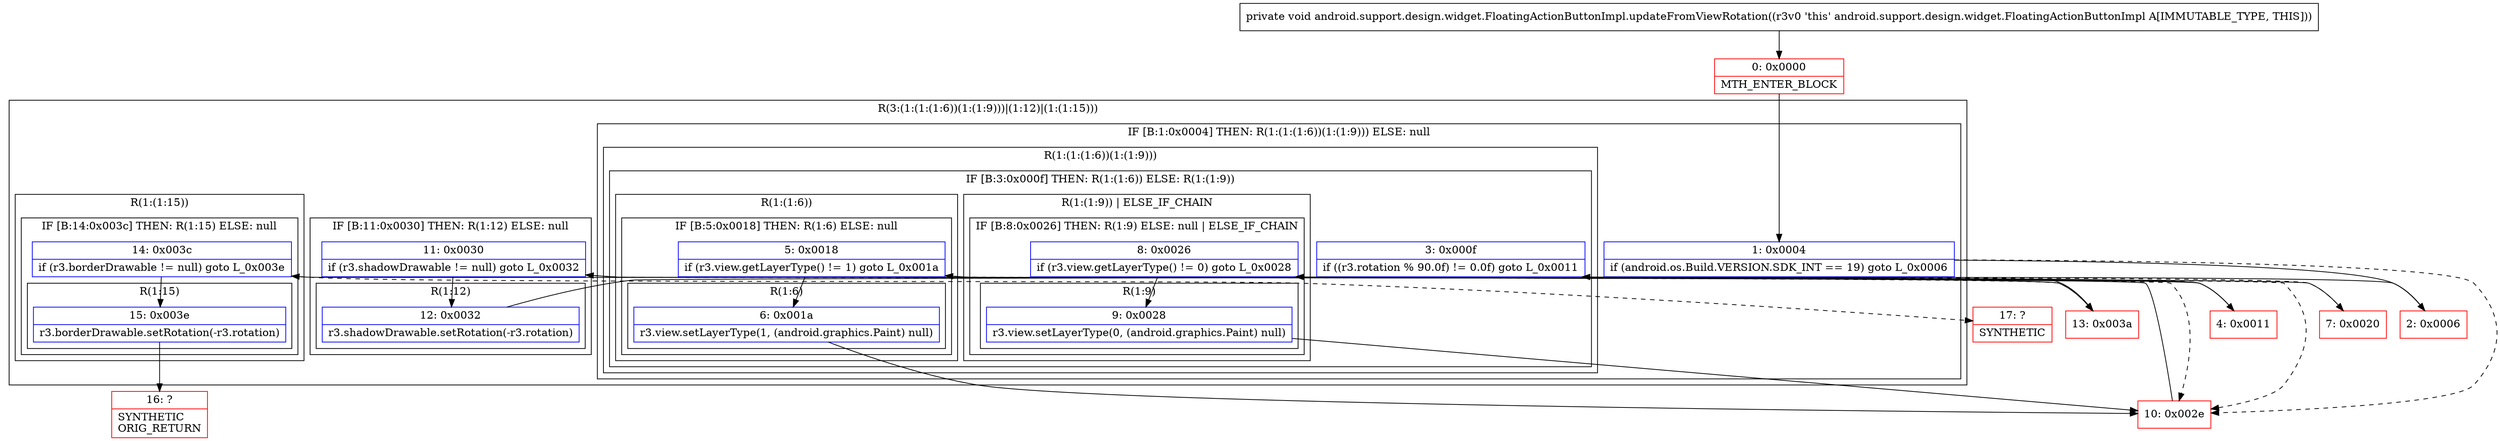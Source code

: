 digraph "CFG forandroid.support.design.widget.FloatingActionButtonImpl.updateFromViewRotation()V" {
subgraph cluster_Region_763641722 {
label = "R(3:(1:(1:(1:6))(1:(1:9)))|(1:12)|(1:(1:15)))";
node [shape=record,color=blue];
subgraph cluster_IfRegion_539962085 {
label = "IF [B:1:0x0004] THEN: R(1:(1:(1:6))(1:(1:9))) ELSE: null";
node [shape=record,color=blue];
Node_1 [shape=record,label="{1\:\ 0x0004|if (android.os.Build.VERSION.SDK_INT == 19) goto L_0x0006\l}"];
subgraph cluster_Region_1322666360 {
label = "R(1:(1:(1:6))(1:(1:9)))";
node [shape=record,color=blue];
subgraph cluster_IfRegion_2054583094 {
label = "IF [B:3:0x000f] THEN: R(1:(1:6)) ELSE: R(1:(1:9))";
node [shape=record,color=blue];
Node_3 [shape=record,label="{3\:\ 0x000f|if ((r3.rotation % 90.0f) != 0.0f) goto L_0x0011\l}"];
subgraph cluster_Region_1980103917 {
label = "R(1:(1:6))";
node [shape=record,color=blue];
subgraph cluster_IfRegion_790927562 {
label = "IF [B:5:0x0018] THEN: R(1:6) ELSE: null";
node [shape=record,color=blue];
Node_5 [shape=record,label="{5\:\ 0x0018|if (r3.view.getLayerType() != 1) goto L_0x001a\l}"];
subgraph cluster_Region_1397070303 {
label = "R(1:6)";
node [shape=record,color=blue];
Node_6 [shape=record,label="{6\:\ 0x001a|r3.view.setLayerType(1, (android.graphics.Paint) null)\l}"];
}
}
}
subgraph cluster_Region_451133250 {
label = "R(1:(1:9)) | ELSE_IF_CHAIN\l";
node [shape=record,color=blue];
subgraph cluster_IfRegion_1138281063 {
label = "IF [B:8:0x0026] THEN: R(1:9) ELSE: null | ELSE_IF_CHAIN\l";
node [shape=record,color=blue];
Node_8 [shape=record,label="{8\:\ 0x0026|if (r3.view.getLayerType() != 0) goto L_0x0028\l}"];
subgraph cluster_Region_1219622942 {
label = "R(1:9)";
node [shape=record,color=blue];
Node_9 [shape=record,label="{9\:\ 0x0028|r3.view.setLayerType(0, (android.graphics.Paint) null)\l}"];
}
}
}
}
}
}
subgraph cluster_IfRegion_927275958 {
label = "IF [B:11:0x0030] THEN: R(1:12) ELSE: null";
node [shape=record,color=blue];
Node_11 [shape=record,label="{11\:\ 0x0030|if (r3.shadowDrawable != null) goto L_0x0032\l}"];
subgraph cluster_Region_811314099 {
label = "R(1:12)";
node [shape=record,color=blue];
Node_12 [shape=record,label="{12\:\ 0x0032|r3.shadowDrawable.setRotation(\-r3.rotation)\l}"];
}
}
subgraph cluster_Region_903205933 {
label = "R(1:(1:15))";
node [shape=record,color=blue];
subgraph cluster_IfRegion_1919134593 {
label = "IF [B:14:0x003c] THEN: R(1:15) ELSE: null";
node [shape=record,color=blue];
Node_14 [shape=record,label="{14\:\ 0x003c|if (r3.borderDrawable != null) goto L_0x003e\l}"];
subgraph cluster_Region_1843693264 {
label = "R(1:15)";
node [shape=record,color=blue];
Node_15 [shape=record,label="{15\:\ 0x003e|r3.borderDrawable.setRotation(\-r3.rotation)\l}"];
}
}
}
}
Node_0 [shape=record,color=red,label="{0\:\ 0x0000|MTH_ENTER_BLOCK\l}"];
Node_2 [shape=record,color=red,label="{2\:\ 0x0006}"];
Node_4 [shape=record,color=red,label="{4\:\ 0x0011}"];
Node_7 [shape=record,color=red,label="{7\:\ 0x0020}"];
Node_10 [shape=record,color=red,label="{10\:\ 0x002e}"];
Node_13 [shape=record,color=red,label="{13\:\ 0x003a}"];
Node_16 [shape=record,color=red,label="{16\:\ ?|SYNTHETIC\lORIG_RETURN\l}"];
Node_17 [shape=record,color=red,label="{17\:\ ?|SYNTHETIC\l}"];
MethodNode[shape=record,label="{private void android.support.design.widget.FloatingActionButtonImpl.updateFromViewRotation((r3v0 'this' android.support.design.widget.FloatingActionButtonImpl A[IMMUTABLE_TYPE, THIS])) }"];
MethodNode -> Node_0;
Node_1 -> Node_2;
Node_1 -> Node_10[style=dashed];
Node_3 -> Node_4;
Node_3 -> Node_7[style=dashed];
Node_5 -> Node_6;
Node_5 -> Node_10[style=dashed];
Node_6 -> Node_10;
Node_8 -> Node_9;
Node_8 -> Node_10[style=dashed];
Node_9 -> Node_10;
Node_11 -> Node_12;
Node_11 -> Node_13[style=dashed];
Node_12 -> Node_13;
Node_14 -> Node_15;
Node_14 -> Node_17[style=dashed];
Node_15 -> Node_16;
Node_0 -> Node_1;
Node_2 -> Node_3;
Node_4 -> Node_5;
Node_7 -> Node_8;
Node_10 -> Node_11;
Node_13 -> Node_14;
}

